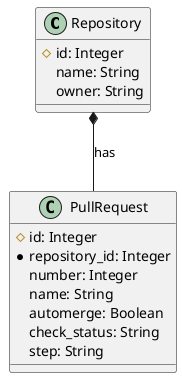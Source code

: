 @startuml Schema
class Repository {
    #id: Integer
    name: String
    owner: String
}
class PullRequest {
    #id: Integer
    *repository_id: Integer
    number: Integer
    name: String
    automerge: Boolean
    check_status: String
    step: String
}

Repository *-- PullRequest : has
@enduml